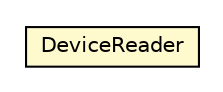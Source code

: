 #!/usr/local/bin/dot
#
# Class diagram 
# Generated by UMLGraph version R5_6-24-gf6e263 (http://www.umlgraph.org/)
#

digraph G {
	edge [fontname="Helvetica",fontsize=10,labelfontname="Helvetica",labelfontsize=10];
	node [fontname="Helvetica",fontsize=10,shape=plaintext];
	nodesep=0.25;
	ranksep=0.5;
	// org.universAAL.lddi.fs20.server.DeviceReader
	c3595347 [label=<<table title="org.universAAL.lddi.fs20.server.DeviceReader" border="0" cellborder="1" cellspacing="0" cellpadding="2" port="p" bgcolor="lemonChiffon" href="./DeviceReader.html">
		<tr><td><table border="0" cellspacing="0" cellpadding="1">
<tr><td align="center" balign="center"> DeviceReader </td></tr>
		</table></td></tr>
		</table>>, URL="./DeviceReader.html", fontname="Helvetica", fontcolor="black", fontsize=10.0];
}

